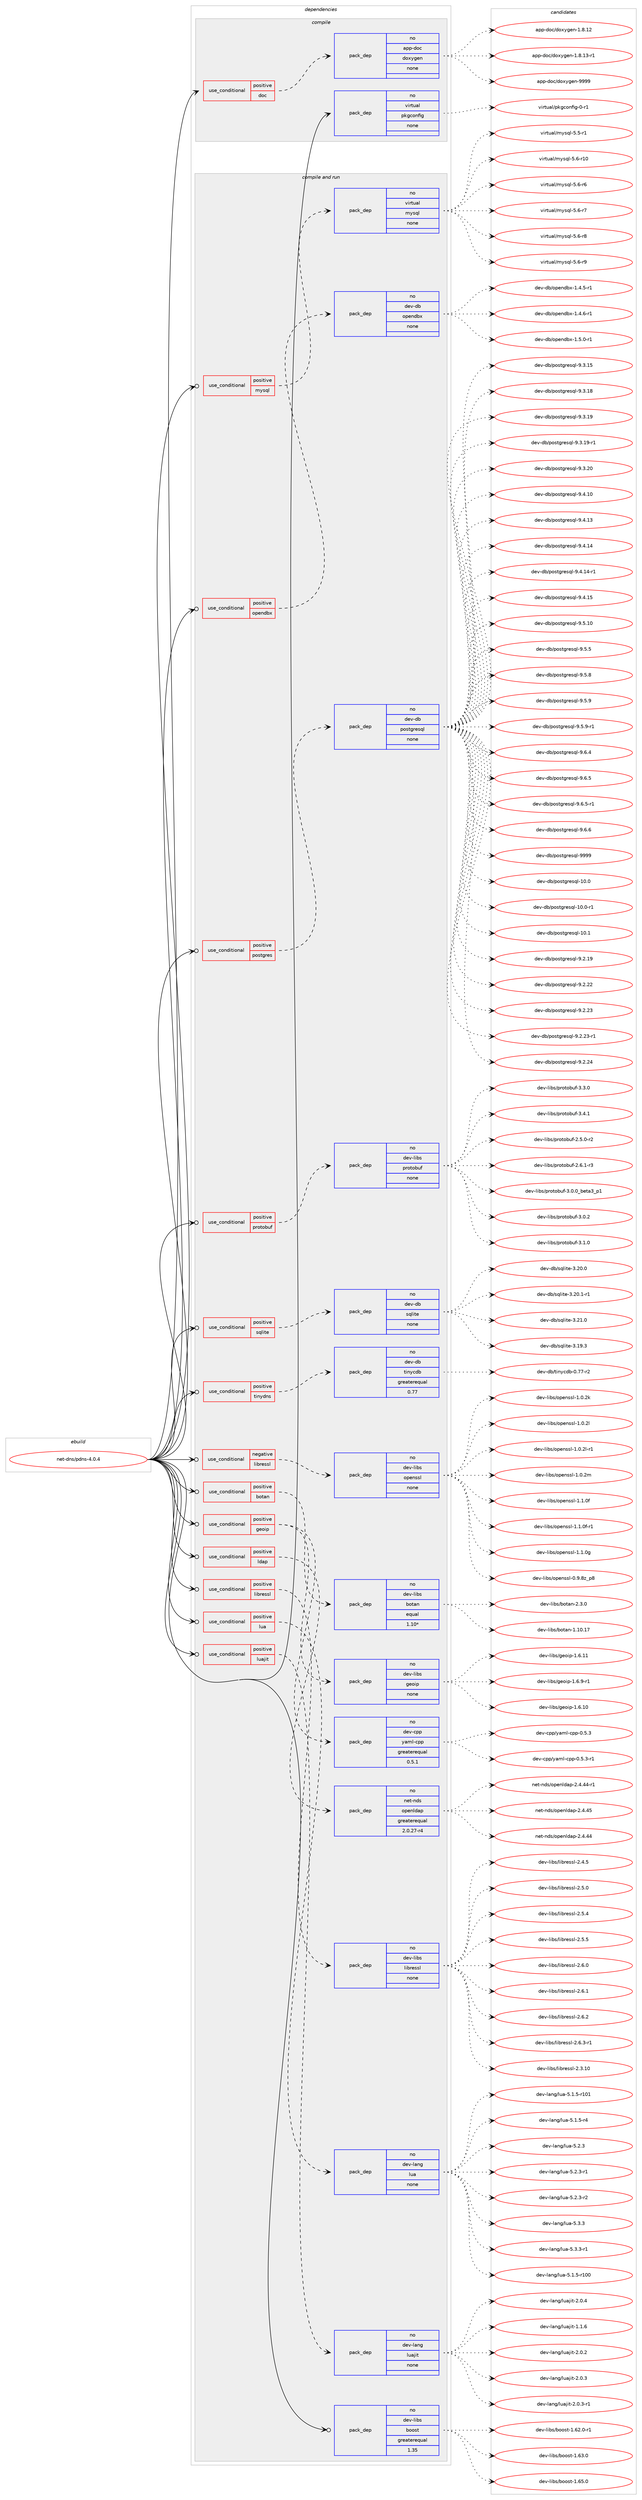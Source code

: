 digraph prolog {

# *************
# Graph options
# *************

newrank=true;
concentrate=true;
compound=true;
graph [rankdir=LR,fontname=Helvetica,fontsize=10,ranksep=1.5];#, ranksep=2.5, nodesep=0.2];
edge  [arrowhead=vee];
node  [fontname=Helvetica,fontsize=10];

# **********
# The ebuild
# **********

subgraph cluster_leftcol {
color=gray;
rank=same;
label=<<i>ebuild</i>>;
id [label="net-dns/pdns-4.0.4", color=red, width=4, href="../net-dns/pdns-4.0.4.svg"];
}

# ****************
# The dependencies
# ****************

subgraph cluster_midcol {
color=gray;
label=<<i>dependencies</i>>;
subgraph cluster_compile {
fillcolor="#eeeeee";
style=filled;
label=<<i>compile</i>>;
subgraph cond100988 {
dependency408165 [label=<<TABLE BORDER="0" CELLBORDER="1" CELLSPACING="0" CELLPADDING="4"><TR><TD ROWSPAN="3" CELLPADDING="10">use_conditional</TD></TR><TR><TD>positive</TD></TR><TR><TD>doc</TD></TR></TABLE>>, shape=none, color=red];
subgraph pack300445 {
dependency408166 [label=<<TABLE BORDER="0" CELLBORDER="1" CELLSPACING="0" CELLPADDING="4" WIDTH="220"><TR><TD ROWSPAN="6" CELLPADDING="30">pack_dep</TD></TR><TR><TD WIDTH="110">no</TD></TR><TR><TD>app-doc</TD></TR><TR><TD>doxygen</TD></TR><TR><TD>none</TD></TR><TR><TD></TD></TR></TABLE>>, shape=none, color=blue];
}
dependency408165:e -> dependency408166:w [weight=20,style="dashed",arrowhead="vee"];
}
id:e -> dependency408165:w [weight=20,style="solid",arrowhead="vee"];
subgraph pack300446 {
dependency408167 [label=<<TABLE BORDER="0" CELLBORDER="1" CELLSPACING="0" CELLPADDING="4" WIDTH="220"><TR><TD ROWSPAN="6" CELLPADDING="30">pack_dep</TD></TR><TR><TD WIDTH="110">no</TD></TR><TR><TD>virtual</TD></TR><TR><TD>pkgconfig</TD></TR><TR><TD>none</TD></TR><TR><TD></TD></TR></TABLE>>, shape=none, color=blue];
}
id:e -> dependency408167:w [weight=20,style="solid",arrowhead="vee"];
}
subgraph cluster_compileandrun {
fillcolor="#eeeeee";
style=filled;
label=<<i>compile and run</i>>;
subgraph cond100989 {
dependency408168 [label=<<TABLE BORDER="0" CELLBORDER="1" CELLSPACING="0" CELLPADDING="4"><TR><TD ROWSPAN="3" CELLPADDING="10">use_conditional</TD></TR><TR><TD>negative</TD></TR><TR><TD>libressl</TD></TR></TABLE>>, shape=none, color=red];
subgraph pack300447 {
dependency408169 [label=<<TABLE BORDER="0" CELLBORDER="1" CELLSPACING="0" CELLPADDING="4" WIDTH="220"><TR><TD ROWSPAN="6" CELLPADDING="30">pack_dep</TD></TR><TR><TD WIDTH="110">no</TD></TR><TR><TD>dev-libs</TD></TR><TR><TD>openssl</TD></TR><TR><TD>none</TD></TR><TR><TD></TD></TR></TABLE>>, shape=none, color=blue];
}
dependency408168:e -> dependency408169:w [weight=20,style="dashed",arrowhead="vee"];
}
id:e -> dependency408168:w [weight=20,style="solid",arrowhead="odotvee"];
subgraph cond100990 {
dependency408170 [label=<<TABLE BORDER="0" CELLBORDER="1" CELLSPACING="0" CELLPADDING="4"><TR><TD ROWSPAN="3" CELLPADDING="10">use_conditional</TD></TR><TR><TD>positive</TD></TR><TR><TD>botan</TD></TR></TABLE>>, shape=none, color=red];
subgraph pack300448 {
dependency408171 [label=<<TABLE BORDER="0" CELLBORDER="1" CELLSPACING="0" CELLPADDING="4" WIDTH="220"><TR><TD ROWSPAN="6" CELLPADDING="30">pack_dep</TD></TR><TR><TD WIDTH="110">no</TD></TR><TR><TD>dev-libs</TD></TR><TR><TD>botan</TD></TR><TR><TD>equal</TD></TR><TR><TD>1.10*</TD></TR></TABLE>>, shape=none, color=blue];
}
dependency408170:e -> dependency408171:w [weight=20,style="dashed",arrowhead="vee"];
}
id:e -> dependency408170:w [weight=20,style="solid",arrowhead="odotvee"];
subgraph cond100991 {
dependency408172 [label=<<TABLE BORDER="0" CELLBORDER="1" CELLSPACING="0" CELLPADDING="4"><TR><TD ROWSPAN="3" CELLPADDING="10">use_conditional</TD></TR><TR><TD>positive</TD></TR><TR><TD>geoip</TD></TR></TABLE>>, shape=none, color=red];
subgraph pack300449 {
dependency408173 [label=<<TABLE BORDER="0" CELLBORDER="1" CELLSPACING="0" CELLPADDING="4" WIDTH="220"><TR><TD ROWSPAN="6" CELLPADDING="30">pack_dep</TD></TR><TR><TD WIDTH="110">no</TD></TR><TR><TD>dev-cpp</TD></TR><TR><TD>yaml-cpp</TD></TR><TR><TD>greaterequal</TD></TR><TR><TD>0.5.1</TD></TR></TABLE>>, shape=none, color=blue];
}
dependency408172:e -> dependency408173:w [weight=20,style="dashed",arrowhead="vee"];
subgraph pack300450 {
dependency408174 [label=<<TABLE BORDER="0" CELLBORDER="1" CELLSPACING="0" CELLPADDING="4" WIDTH="220"><TR><TD ROWSPAN="6" CELLPADDING="30">pack_dep</TD></TR><TR><TD WIDTH="110">no</TD></TR><TR><TD>dev-libs</TD></TR><TR><TD>geoip</TD></TR><TR><TD>none</TD></TR><TR><TD></TD></TR></TABLE>>, shape=none, color=blue];
}
dependency408172:e -> dependency408174:w [weight=20,style="dashed",arrowhead="vee"];
}
id:e -> dependency408172:w [weight=20,style="solid",arrowhead="odotvee"];
subgraph cond100992 {
dependency408175 [label=<<TABLE BORDER="0" CELLBORDER="1" CELLSPACING="0" CELLPADDING="4"><TR><TD ROWSPAN="3" CELLPADDING="10">use_conditional</TD></TR><TR><TD>positive</TD></TR><TR><TD>ldap</TD></TR></TABLE>>, shape=none, color=red];
subgraph pack300451 {
dependency408176 [label=<<TABLE BORDER="0" CELLBORDER="1" CELLSPACING="0" CELLPADDING="4" WIDTH="220"><TR><TD ROWSPAN="6" CELLPADDING="30">pack_dep</TD></TR><TR><TD WIDTH="110">no</TD></TR><TR><TD>net-nds</TD></TR><TR><TD>openldap</TD></TR><TR><TD>greaterequal</TD></TR><TR><TD>2.0.27-r4</TD></TR></TABLE>>, shape=none, color=blue];
}
dependency408175:e -> dependency408176:w [weight=20,style="dashed",arrowhead="vee"];
}
id:e -> dependency408175:w [weight=20,style="solid",arrowhead="odotvee"];
subgraph cond100993 {
dependency408177 [label=<<TABLE BORDER="0" CELLBORDER="1" CELLSPACING="0" CELLPADDING="4"><TR><TD ROWSPAN="3" CELLPADDING="10">use_conditional</TD></TR><TR><TD>positive</TD></TR><TR><TD>libressl</TD></TR></TABLE>>, shape=none, color=red];
subgraph pack300452 {
dependency408178 [label=<<TABLE BORDER="0" CELLBORDER="1" CELLSPACING="0" CELLPADDING="4" WIDTH="220"><TR><TD ROWSPAN="6" CELLPADDING="30">pack_dep</TD></TR><TR><TD WIDTH="110">no</TD></TR><TR><TD>dev-libs</TD></TR><TR><TD>libressl</TD></TR><TR><TD>none</TD></TR><TR><TD></TD></TR></TABLE>>, shape=none, color=blue];
}
dependency408177:e -> dependency408178:w [weight=20,style="dashed",arrowhead="vee"];
}
id:e -> dependency408177:w [weight=20,style="solid",arrowhead="odotvee"];
subgraph cond100994 {
dependency408179 [label=<<TABLE BORDER="0" CELLBORDER="1" CELLSPACING="0" CELLPADDING="4"><TR><TD ROWSPAN="3" CELLPADDING="10">use_conditional</TD></TR><TR><TD>positive</TD></TR><TR><TD>lua</TD></TR></TABLE>>, shape=none, color=red];
subgraph pack300453 {
dependency408180 [label=<<TABLE BORDER="0" CELLBORDER="1" CELLSPACING="0" CELLPADDING="4" WIDTH="220"><TR><TD ROWSPAN="6" CELLPADDING="30">pack_dep</TD></TR><TR><TD WIDTH="110">no</TD></TR><TR><TD>dev-lang</TD></TR><TR><TD>lua</TD></TR><TR><TD>none</TD></TR><TR><TD></TD></TR></TABLE>>, shape=none, color=blue];
}
dependency408179:e -> dependency408180:w [weight=20,style="dashed",arrowhead="vee"];
}
id:e -> dependency408179:w [weight=20,style="solid",arrowhead="odotvee"];
subgraph cond100995 {
dependency408181 [label=<<TABLE BORDER="0" CELLBORDER="1" CELLSPACING="0" CELLPADDING="4"><TR><TD ROWSPAN="3" CELLPADDING="10">use_conditional</TD></TR><TR><TD>positive</TD></TR><TR><TD>luajit</TD></TR></TABLE>>, shape=none, color=red];
subgraph pack300454 {
dependency408182 [label=<<TABLE BORDER="0" CELLBORDER="1" CELLSPACING="0" CELLPADDING="4" WIDTH="220"><TR><TD ROWSPAN="6" CELLPADDING="30">pack_dep</TD></TR><TR><TD WIDTH="110">no</TD></TR><TR><TD>dev-lang</TD></TR><TR><TD>luajit</TD></TR><TR><TD>none</TD></TR><TR><TD></TD></TR></TABLE>>, shape=none, color=blue];
}
dependency408181:e -> dependency408182:w [weight=20,style="dashed",arrowhead="vee"];
}
id:e -> dependency408181:w [weight=20,style="solid",arrowhead="odotvee"];
subgraph cond100996 {
dependency408183 [label=<<TABLE BORDER="0" CELLBORDER="1" CELLSPACING="0" CELLPADDING="4"><TR><TD ROWSPAN="3" CELLPADDING="10">use_conditional</TD></TR><TR><TD>positive</TD></TR><TR><TD>mysql</TD></TR></TABLE>>, shape=none, color=red];
subgraph pack300455 {
dependency408184 [label=<<TABLE BORDER="0" CELLBORDER="1" CELLSPACING="0" CELLPADDING="4" WIDTH="220"><TR><TD ROWSPAN="6" CELLPADDING="30">pack_dep</TD></TR><TR><TD WIDTH="110">no</TD></TR><TR><TD>virtual</TD></TR><TR><TD>mysql</TD></TR><TR><TD>none</TD></TR><TR><TD></TD></TR></TABLE>>, shape=none, color=blue];
}
dependency408183:e -> dependency408184:w [weight=20,style="dashed",arrowhead="vee"];
}
id:e -> dependency408183:w [weight=20,style="solid",arrowhead="odotvee"];
subgraph cond100997 {
dependency408185 [label=<<TABLE BORDER="0" CELLBORDER="1" CELLSPACING="0" CELLPADDING="4"><TR><TD ROWSPAN="3" CELLPADDING="10">use_conditional</TD></TR><TR><TD>positive</TD></TR><TR><TD>opendbx</TD></TR></TABLE>>, shape=none, color=red];
subgraph pack300456 {
dependency408186 [label=<<TABLE BORDER="0" CELLBORDER="1" CELLSPACING="0" CELLPADDING="4" WIDTH="220"><TR><TD ROWSPAN="6" CELLPADDING="30">pack_dep</TD></TR><TR><TD WIDTH="110">no</TD></TR><TR><TD>dev-db</TD></TR><TR><TD>opendbx</TD></TR><TR><TD>none</TD></TR><TR><TD></TD></TR></TABLE>>, shape=none, color=blue];
}
dependency408185:e -> dependency408186:w [weight=20,style="dashed",arrowhead="vee"];
}
id:e -> dependency408185:w [weight=20,style="solid",arrowhead="odotvee"];
subgraph cond100998 {
dependency408187 [label=<<TABLE BORDER="0" CELLBORDER="1" CELLSPACING="0" CELLPADDING="4"><TR><TD ROWSPAN="3" CELLPADDING="10">use_conditional</TD></TR><TR><TD>positive</TD></TR><TR><TD>postgres</TD></TR></TABLE>>, shape=none, color=red];
subgraph pack300457 {
dependency408188 [label=<<TABLE BORDER="0" CELLBORDER="1" CELLSPACING="0" CELLPADDING="4" WIDTH="220"><TR><TD ROWSPAN="6" CELLPADDING="30">pack_dep</TD></TR><TR><TD WIDTH="110">no</TD></TR><TR><TD>dev-db</TD></TR><TR><TD>postgresql</TD></TR><TR><TD>none</TD></TR><TR><TD></TD></TR></TABLE>>, shape=none, color=blue];
}
dependency408187:e -> dependency408188:w [weight=20,style="dashed",arrowhead="vee"];
}
id:e -> dependency408187:w [weight=20,style="solid",arrowhead="odotvee"];
subgraph cond100999 {
dependency408189 [label=<<TABLE BORDER="0" CELLBORDER="1" CELLSPACING="0" CELLPADDING="4"><TR><TD ROWSPAN="3" CELLPADDING="10">use_conditional</TD></TR><TR><TD>positive</TD></TR><TR><TD>protobuf</TD></TR></TABLE>>, shape=none, color=red];
subgraph pack300458 {
dependency408190 [label=<<TABLE BORDER="0" CELLBORDER="1" CELLSPACING="0" CELLPADDING="4" WIDTH="220"><TR><TD ROWSPAN="6" CELLPADDING="30">pack_dep</TD></TR><TR><TD WIDTH="110">no</TD></TR><TR><TD>dev-libs</TD></TR><TR><TD>protobuf</TD></TR><TR><TD>none</TD></TR><TR><TD></TD></TR></TABLE>>, shape=none, color=blue];
}
dependency408189:e -> dependency408190:w [weight=20,style="dashed",arrowhead="vee"];
}
id:e -> dependency408189:w [weight=20,style="solid",arrowhead="odotvee"];
subgraph cond101000 {
dependency408191 [label=<<TABLE BORDER="0" CELLBORDER="1" CELLSPACING="0" CELLPADDING="4"><TR><TD ROWSPAN="3" CELLPADDING="10">use_conditional</TD></TR><TR><TD>positive</TD></TR><TR><TD>sqlite</TD></TR></TABLE>>, shape=none, color=red];
subgraph pack300459 {
dependency408192 [label=<<TABLE BORDER="0" CELLBORDER="1" CELLSPACING="0" CELLPADDING="4" WIDTH="220"><TR><TD ROWSPAN="6" CELLPADDING="30">pack_dep</TD></TR><TR><TD WIDTH="110">no</TD></TR><TR><TD>dev-db</TD></TR><TR><TD>sqlite</TD></TR><TR><TD>none</TD></TR><TR><TD></TD></TR></TABLE>>, shape=none, color=blue];
}
dependency408191:e -> dependency408192:w [weight=20,style="dashed",arrowhead="vee"];
}
id:e -> dependency408191:w [weight=20,style="solid",arrowhead="odotvee"];
subgraph cond101001 {
dependency408193 [label=<<TABLE BORDER="0" CELLBORDER="1" CELLSPACING="0" CELLPADDING="4"><TR><TD ROWSPAN="3" CELLPADDING="10">use_conditional</TD></TR><TR><TD>positive</TD></TR><TR><TD>tinydns</TD></TR></TABLE>>, shape=none, color=red];
subgraph pack300460 {
dependency408194 [label=<<TABLE BORDER="0" CELLBORDER="1" CELLSPACING="0" CELLPADDING="4" WIDTH="220"><TR><TD ROWSPAN="6" CELLPADDING="30">pack_dep</TD></TR><TR><TD WIDTH="110">no</TD></TR><TR><TD>dev-db</TD></TR><TR><TD>tinycdb</TD></TR><TR><TD>greaterequal</TD></TR><TR><TD>0.77</TD></TR></TABLE>>, shape=none, color=blue];
}
dependency408193:e -> dependency408194:w [weight=20,style="dashed",arrowhead="vee"];
}
id:e -> dependency408193:w [weight=20,style="solid",arrowhead="odotvee"];
subgraph pack300461 {
dependency408195 [label=<<TABLE BORDER="0" CELLBORDER="1" CELLSPACING="0" CELLPADDING="4" WIDTH="220"><TR><TD ROWSPAN="6" CELLPADDING="30">pack_dep</TD></TR><TR><TD WIDTH="110">no</TD></TR><TR><TD>dev-libs</TD></TR><TR><TD>boost</TD></TR><TR><TD>greaterequal</TD></TR><TR><TD>1.35</TD></TR></TABLE>>, shape=none, color=blue];
}
id:e -> dependency408195:w [weight=20,style="solid",arrowhead="odotvee"];
}
subgraph cluster_run {
fillcolor="#eeeeee";
style=filled;
label=<<i>run</i>>;
}
}

# **************
# The candidates
# **************

subgraph cluster_choices {
rank=same;
color=gray;
label=<<i>candidates</i>>;

subgraph choice300445 {
color=black;
nodesep=1;
choice9711211245100111994710011112012110310111045494656464950 [label="app-doc/doxygen-1.8.12", color=red, width=4,href="../app-doc/doxygen-1.8.12.svg"];
choice97112112451001119947100111120121103101110454946564649514511449 [label="app-doc/doxygen-1.8.13-r1", color=red, width=4,href="../app-doc/doxygen-1.8.13-r1.svg"];
choice971121124510011199471001111201211031011104557575757 [label="app-doc/doxygen-9999", color=red, width=4,href="../app-doc/doxygen-9999.svg"];
dependency408166:e -> choice9711211245100111994710011112012110310111045494656464950:w [style=dotted,weight="100"];
dependency408166:e -> choice97112112451001119947100111120121103101110454946564649514511449:w [style=dotted,weight="100"];
dependency408166:e -> choice971121124510011199471001111201211031011104557575757:w [style=dotted,weight="100"];
}
subgraph choice300446 {
color=black;
nodesep=1;
choice11810511411611797108471121071039911111010210510345484511449 [label="virtual/pkgconfig-0-r1", color=red, width=4,href="../virtual/pkgconfig-0-r1.svg"];
dependency408167:e -> choice11810511411611797108471121071039911111010210510345484511449:w [style=dotted,weight="100"];
}
subgraph choice300447 {
color=black;
nodesep=1;
choice1001011184510810598115471111121011101151151084548465746561229511256 [label="dev-libs/openssl-0.9.8z_p8", color=red, width=4,href="../dev-libs/openssl-0.9.8z_p8.svg"];
choice100101118451081059811547111112101110115115108454946484650107 [label="dev-libs/openssl-1.0.2k", color=red, width=4,href="../dev-libs/openssl-1.0.2k.svg"];
choice100101118451081059811547111112101110115115108454946484650108 [label="dev-libs/openssl-1.0.2l", color=red, width=4,href="../dev-libs/openssl-1.0.2l.svg"];
choice1001011184510810598115471111121011101151151084549464846501084511449 [label="dev-libs/openssl-1.0.2l-r1", color=red, width=4,href="../dev-libs/openssl-1.0.2l-r1.svg"];
choice100101118451081059811547111112101110115115108454946484650109 [label="dev-libs/openssl-1.0.2m", color=red, width=4,href="../dev-libs/openssl-1.0.2m.svg"];
choice100101118451081059811547111112101110115115108454946494648102 [label="dev-libs/openssl-1.1.0f", color=red, width=4,href="../dev-libs/openssl-1.1.0f.svg"];
choice1001011184510810598115471111121011101151151084549464946481024511449 [label="dev-libs/openssl-1.1.0f-r1", color=red, width=4,href="../dev-libs/openssl-1.1.0f-r1.svg"];
choice100101118451081059811547111112101110115115108454946494648103 [label="dev-libs/openssl-1.1.0g", color=red, width=4,href="../dev-libs/openssl-1.1.0g.svg"];
dependency408169:e -> choice1001011184510810598115471111121011101151151084548465746561229511256:w [style=dotted,weight="100"];
dependency408169:e -> choice100101118451081059811547111112101110115115108454946484650107:w [style=dotted,weight="100"];
dependency408169:e -> choice100101118451081059811547111112101110115115108454946484650108:w [style=dotted,weight="100"];
dependency408169:e -> choice1001011184510810598115471111121011101151151084549464846501084511449:w [style=dotted,weight="100"];
dependency408169:e -> choice100101118451081059811547111112101110115115108454946484650109:w [style=dotted,weight="100"];
dependency408169:e -> choice100101118451081059811547111112101110115115108454946494648102:w [style=dotted,weight="100"];
dependency408169:e -> choice1001011184510810598115471111121011101151151084549464946481024511449:w [style=dotted,weight="100"];
dependency408169:e -> choice100101118451081059811547111112101110115115108454946494648103:w [style=dotted,weight="100"];
}
subgraph choice300448 {
color=black;
nodesep=1;
choice10010111845108105981154798111116971104549464948464955 [label="dev-libs/botan-1.10.17", color=red, width=4,href="../dev-libs/botan-1.10.17.svg"];
choice1001011184510810598115479811111697110455046514648 [label="dev-libs/botan-2.3.0", color=red, width=4,href="../dev-libs/botan-2.3.0.svg"];
dependency408171:e -> choice10010111845108105981154798111116971104549464948464955:w [style=dotted,weight="100"];
dependency408171:e -> choice1001011184510810598115479811111697110455046514648:w [style=dotted,weight="100"];
}
subgraph choice300449 {
color=black;
nodesep=1;
choice100101118459911211247121971091084599112112454846534651 [label="dev-cpp/yaml-cpp-0.5.3", color=red, width=4,href="../dev-cpp/yaml-cpp-0.5.3.svg"];
choice1001011184599112112471219710910845991121124548465346514511449 [label="dev-cpp/yaml-cpp-0.5.3-r1", color=red, width=4,href="../dev-cpp/yaml-cpp-0.5.3-r1.svg"];
dependency408173:e -> choice100101118459911211247121971091084599112112454846534651:w [style=dotted,weight="100"];
dependency408173:e -> choice1001011184599112112471219710910845991121124548465346514511449:w [style=dotted,weight="100"];
}
subgraph choice300450 {
color=black;
nodesep=1;
choice10010111845108105981154710310111110511245494654464948 [label="dev-libs/geoip-1.6.10", color=red, width=4,href="../dev-libs/geoip-1.6.10.svg"];
choice10010111845108105981154710310111110511245494654464949 [label="dev-libs/geoip-1.6.11", color=red, width=4,href="../dev-libs/geoip-1.6.11.svg"];
choice1001011184510810598115471031011111051124549465446574511449 [label="dev-libs/geoip-1.6.9-r1", color=red, width=4,href="../dev-libs/geoip-1.6.9-r1.svg"];
dependency408174:e -> choice10010111845108105981154710310111110511245494654464948:w [style=dotted,weight="100"];
dependency408174:e -> choice10010111845108105981154710310111110511245494654464949:w [style=dotted,weight="100"];
dependency408174:e -> choice1001011184510810598115471031011111051124549465446574511449:w [style=dotted,weight="100"];
}
subgraph choice300451 {
color=black;
nodesep=1;
choice11010111645110100115471111121011101081009711245504652465252 [label="net-nds/openldap-2.4.44", color=red, width=4,href="../net-nds/openldap-2.4.44.svg"];
choice110101116451101001154711111210111010810097112455046524652524511449 [label="net-nds/openldap-2.4.44-r1", color=red, width=4,href="../net-nds/openldap-2.4.44-r1.svg"];
choice11010111645110100115471111121011101081009711245504652465253 [label="net-nds/openldap-2.4.45", color=red, width=4,href="../net-nds/openldap-2.4.45.svg"];
dependency408176:e -> choice11010111645110100115471111121011101081009711245504652465252:w [style=dotted,weight="100"];
dependency408176:e -> choice110101116451101001154711111210111010810097112455046524652524511449:w [style=dotted,weight="100"];
dependency408176:e -> choice11010111645110100115471111121011101081009711245504652465253:w [style=dotted,weight="100"];
}
subgraph choice300452 {
color=black;
nodesep=1;
choice1001011184510810598115471081059811410111511510845504651464948 [label="dev-libs/libressl-2.3.10", color=red, width=4,href="../dev-libs/libressl-2.3.10.svg"];
choice10010111845108105981154710810598114101115115108455046524653 [label="dev-libs/libressl-2.4.5", color=red, width=4,href="../dev-libs/libressl-2.4.5.svg"];
choice10010111845108105981154710810598114101115115108455046534648 [label="dev-libs/libressl-2.5.0", color=red, width=4,href="../dev-libs/libressl-2.5.0.svg"];
choice10010111845108105981154710810598114101115115108455046534652 [label="dev-libs/libressl-2.5.4", color=red, width=4,href="../dev-libs/libressl-2.5.4.svg"];
choice10010111845108105981154710810598114101115115108455046534653 [label="dev-libs/libressl-2.5.5", color=red, width=4,href="../dev-libs/libressl-2.5.5.svg"];
choice10010111845108105981154710810598114101115115108455046544648 [label="dev-libs/libressl-2.6.0", color=red, width=4,href="../dev-libs/libressl-2.6.0.svg"];
choice10010111845108105981154710810598114101115115108455046544649 [label="dev-libs/libressl-2.6.1", color=red, width=4,href="../dev-libs/libressl-2.6.1.svg"];
choice10010111845108105981154710810598114101115115108455046544650 [label="dev-libs/libressl-2.6.2", color=red, width=4,href="../dev-libs/libressl-2.6.2.svg"];
choice100101118451081059811547108105981141011151151084550465446514511449 [label="dev-libs/libressl-2.6.3-r1", color=red, width=4,href="../dev-libs/libressl-2.6.3-r1.svg"];
dependency408178:e -> choice1001011184510810598115471081059811410111511510845504651464948:w [style=dotted,weight="100"];
dependency408178:e -> choice10010111845108105981154710810598114101115115108455046524653:w [style=dotted,weight="100"];
dependency408178:e -> choice10010111845108105981154710810598114101115115108455046534648:w [style=dotted,weight="100"];
dependency408178:e -> choice10010111845108105981154710810598114101115115108455046534652:w [style=dotted,weight="100"];
dependency408178:e -> choice10010111845108105981154710810598114101115115108455046534653:w [style=dotted,weight="100"];
dependency408178:e -> choice10010111845108105981154710810598114101115115108455046544648:w [style=dotted,weight="100"];
dependency408178:e -> choice10010111845108105981154710810598114101115115108455046544649:w [style=dotted,weight="100"];
dependency408178:e -> choice10010111845108105981154710810598114101115115108455046544650:w [style=dotted,weight="100"];
dependency408178:e -> choice100101118451081059811547108105981141011151151084550465446514511449:w [style=dotted,weight="100"];
}
subgraph choice300453 {
color=black;
nodesep=1;
choice1001011184510897110103471081179745534649465345114494848 [label="dev-lang/lua-5.1.5-r100", color=red, width=4,href="../dev-lang/lua-5.1.5-r100.svg"];
choice1001011184510897110103471081179745534649465345114494849 [label="dev-lang/lua-5.1.5-r101", color=red, width=4,href="../dev-lang/lua-5.1.5-r101.svg"];
choice100101118451089711010347108117974553464946534511452 [label="dev-lang/lua-5.1.5-r4", color=red, width=4,href="../dev-lang/lua-5.1.5-r4.svg"];
choice10010111845108971101034710811797455346504651 [label="dev-lang/lua-5.2.3", color=red, width=4,href="../dev-lang/lua-5.2.3.svg"];
choice100101118451089711010347108117974553465046514511449 [label="dev-lang/lua-5.2.3-r1", color=red, width=4,href="../dev-lang/lua-5.2.3-r1.svg"];
choice100101118451089711010347108117974553465046514511450 [label="dev-lang/lua-5.2.3-r2", color=red, width=4,href="../dev-lang/lua-5.2.3-r2.svg"];
choice10010111845108971101034710811797455346514651 [label="dev-lang/lua-5.3.3", color=red, width=4,href="../dev-lang/lua-5.3.3.svg"];
choice100101118451089711010347108117974553465146514511449 [label="dev-lang/lua-5.3.3-r1", color=red, width=4,href="../dev-lang/lua-5.3.3-r1.svg"];
dependency408180:e -> choice1001011184510897110103471081179745534649465345114494848:w [style=dotted,weight="100"];
dependency408180:e -> choice1001011184510897110103471081179745534649465345114494849:w [style=dotted,weight="100"];
dependency408180:e -> choice100101118451089711010347108117974553464946534511452:w [style=dotted,weight="100"];
dependency408180:e -> choice10010111845108971101034710811797455346504651:w [style=dotted,weight="100"];
dependency408180:e -> choice100101118451089711010347108117974553465046514511449:w [style=dotted,weight="100"];
dependency408180:e -> choice100101118451089711010347108117974553465046514511450:w [style=dotted,weight="100"];
dependency408180:e -> choice10010111845108971101034710811797455346514651:w [style=dotted,weight="100"];
dependency408180:e -> choice100101118451089711010347108117974553465146514511449:w [style=dotted,weight="100"];
}
subgraph choice300454 {
color=black;
nodesep=1;
choice10010111845108971101034710811797106105116454946494654 [label="dev-lang/luajit-1.1.6", color=red, width=4,href="../dev-lang/luajit-1.1.6.svg"];
choice10010111845108971101034710811797106105116455046484650 [label="dev-lang/luajit-2.0.2", color=red, width=4,href="../dev-lang/luajit-2.0.2.svg"];
choice10010111845108971101034710811797106105116455046484651 [label="dev-lang/luajit-2.0.3", color=red, width=4,href="../dev-lang/luajit-2.0.3.svg"];
choice100101118451089711010347108117971061051164550464846514511449 [label="dev-lang/luajit-2.0.3-r1", color=red, width=4,href="../dev-lang/luajit-2.0.3-r1.svg"];
choice10010111845108971101034710811797106105116455046484652 [label="dev-lang/luajit-2.0.4", color=red, width=4,href="../dev-lang/luajit-2.0.4.svg"];
dependency408182:e -> choice10010111845108971101034710811797106105116454946494654:w [style=dotted,weight="100"];
dependency408182:e -> choice10010111845108971101034710811797106105116455046484650:w [style=dotted,weight="100"];
dependency408182:e -> choice10010111845108971101034710811797106105116455046484651:w [style=dotted,weight="100"];
dependency408182:e -> choice100101118451089711010347108117971061051164550464846514511449:w [style=dotted,weight="100"];
dependency408182:e -> choice10010111845108971101034710811797106105116455046484652:w [style=dotted,weight="100"];
}
subgraph choice300455 {
color=black;
nodesep=1;
choice1181051141161179710847109121115113108455346534511449 [label="virtual/mysql-5.5-r1", color=red, width=4,href="../virtual/mysql-5.5-r1.svg"];
choice118105114116117971084710912111511310845534654451144948 [label="virtual/mysql-5.6-r10", color=red, width=4,href="../virtual/mysql-5.6-r10.svg"];
choice1181051141161179710847109121115113108455346544511454 [label="virtual/mysql-5.6-r6", color=red, width=4,href="../virtual/mysql-5.6-r6.svg"];
choice1181051141161179710847109121115113108455346544511455 [label="virtual/mysql-5.6-r7", color=red, width=4,href="../virtual/mysql-5.6-r7.svg"];
choice1181051141161179710847109121115113108455346544511456 [label="virtual/mysql-5.6-r8", color=red, width=4,href="../virtual/mysql-5.6-r8.svg"];
choice1181051141161179710847109121115113108455346544511457 [label="virtual/mysql-5.6-r9", color=red, width=4,href="../virtual/mysql-5.6-r9.svg"];
dependency408184:e -> choice1181051141161179710847109121115113108455346534511449:w [style=dotted,weight="100"];
dependency408184:e -> choice118105114116117971084710912111511310845534654451144948:w [style=dotted,weight="100"];
dependency408184:e -> choice1181051141161179710847109121115113108455346544511454:w [style=dotted,weight="100"];
dependency408184:e -> choice1181051141161179710847109121115113108455346544511455:w [style=dotted,weight="100"];
dependency408184:e -> choice1181051141161179710847109121115113108455346544511456:w [style=dotted,weight="100"];
dependency408184:e -> choice1181051141161179710847109121115113108455346544511457:w [style=dotted,weight="100"];
}
subgraph choice300456 {
color=black;
nodesep=1;
choice100101118451009847111112101110100981204549465246534511449 [label="dev-db/opendbx-1.4.5-r1", color=red, width=4,href="../dev-db/opendbx-1.4.5-r1.svg"];
choice100101118451009847111112101110100981204549465246544511449 [label="dev-db/opendbx-1.4.6-r1", color=red, width=4,href="../dev-db/opendbx-1.4.6-r1.svg"];
choice100101118451009847111112101110100981204549465346484511449 [label="dev-db/opendbx-1.5.0-r1", color=red, width=4,href="../dev-db/opendbx-1.5.0-r1.svg"];
dependency408186:e -> choice100101118451009847111112101110100981204549465246534511449:w [style=dotted,weight="100"];
dependency408186:e -> choice100101118451009847111112101110100981204549465246544511449:w [style=dotted,weight="100"];
dependency408186:e -> choice100101118451009847111112101110100981204549465346484511449:w [style=dotted,weight="100"];
}
subgraph choice300457 {
color=black;
nodesep=1;
choice1001011184510098471121111151161031141011151131084549484648 [label="dev-db/postgresql-10.0", color=red, width=4,href="../dev-db/postgresql-10.0.svg"];
choice10010111845100984711211111511610311410111511310845494846484511449 [label="dev-db/postgresql-10.0-r1", color=red, width=4,href="../dev-db/postgresql-10.0-r1.svg"];
choice1001011184510098471121111151161031141011151131084549484649 [label="dev-db/postgresql-10.1", color=red, width=4,href="../dev-db/postgresql-10.1.svg"];
choice10010111845100984711211111511610311410111511310845574650464957 [label="dev-db/postgresql-9.2.19", color=red, width=4,href="../dev-db/postgresql-9.2.19.svg"];
choice10010111845100984711211111511610311410111511310845574650465050 [label="dev-db/postgresql-9.2.22", color=red, width=4,href="../dev-db/postgresql-9.2.22.svg"];
choice10010111845100984711211111511610311410111511310845574650465051 [label="dev-db/postgresql-9.2.23", color=red, width=4,href="../dev-db/postgresql-9.2.23.svg"];
choice100101118451009847112111115116103114101115113108455746504650514511449 [label="dev-db/postgresql-9.2.23-r1", color=red, width=4,href="../dev-db/postgresql-9.2.23-r1.svg"];
choice10010111845100984711211111511610311410111511310845574650465052 [label="dev-db/postgresql-9.2.24", color=red, width=4,href="../dev-db/postgresql-9.2.24.svg"];
choice10010111845100984711211111511610311410111511310845574651464953 [label="dev-db/postgresql-9.3.15", color=red, width=4,href="../dev-db/postgresql-9.3.15.svg"];
choice10010111845100984711211111511610311410111511310845574651464956 [label="dev-db/postgresql-9.3.18", color=red, width=4,href="../dev-db/postgresql-9.3.18.svg"];
choice10010111845100984711211111511610311410111511310845574651464957 [label="dev-db/postgresql-9.3.19", color=red, width=4,href="../dev-db/postgresql-9.3.19.svg"];
choice100101118451009847112111115116103114101115113108455746514649574511449 [label="dev-db/postgresql-9.3.19-r1", color=red, width=4,href="../dev-db/postgresql-9.3.19-r1.svg"];
choice10010111845100984711211111511610311410111511310845574651465048 [label="dev-db/postgresql-9.3.20", color=red, width=4,href="../dev-db/postgresql-9.3.20.svg"];
choice10010111845100984711211111511610311410111511310845574652464948 [label="dev-db/postgresql-9.4.10", color=red, width=4,href="../dev-db/postgresql-9.4.10.svg"];
choice10010111845100984711211111511610311410111511310845574652464951 [label="dev-db/postgresql-9.4.13", color=red, width=4,href="../dev-db/postgresql-9.4.13.svg"];
choice10010111845100984711211111511610311410111511310845574652464952 [label="dev-db/postgresql-9.4.14", color=red, width=4,href="../dev-db/postgresql-9.4.14.svg"];
choice100101118451009847112111115116103114101115113108455746524649524511449 [label="dev-db/postgresql-9.4.14-r1", color=red, width=4,href="../dev-db/postgresql-9.4.14-r1.svg"];
choice10010111845100984711211111511610311410111511310845574652464953 [label="dev-db/postgresql-9.4.15", color=red, width=4,href="../dev-db/postgresql-9.4.15.svg"];
choice10010111845100984711211111511610311410111511310845574653464948 [label="dev-db/postgresql-9.5.10", color=red, width=4,href="../dev-db/postgresql-9.5.10.svg"];
choice100101118451009847112111115116103114101115113108455746534653 [label="dev-db/postgresql-9.5.5", color=red, width=4,href="../dev-db/postgresql-9.5.5.svg"];
choice100101118451009847112111115116103114101115113108455746534656 [label="dev-db/postgresql-9.5.8", color=red, width=4,href="../dev-db/postgresql-9.5.8.svg"];
choice100101118451009847112111115116103114101115113108455746534657 [label="dev-db/postgresql-9.5.9", color=red, width=4,href="../dev-db/postgresql-9.5.9.svg"];
choice1001011184510098471121111151161031141011151131084557465346574511449 [label="dev-db/postgresql-9.5.9-r1", color=red, width=4,href="../dev-db/postgresql-9.5.9-r1.svg"];
choice100101118451009847112111115116103114101115113108455746544652 [label="dev-db/postgresql-9.6.4", color=red, width=4,href="../dev-db/postgresql-9.6.4.svg"];
choice100101118451009847112111115116103114101115113108455746544653 [label="dev-db/postgresql-9.6.5", color=red, width=4,href="../dev-db/postgresql-9.6.5.svg"];
choice1001011184510098471121111151161031141011151131084557465446534511449 [label="dev-db/postgresql-9.6.5-r1", color=red, width=4,href="../dev-db/postgresql-9.6.5-r1.svg"];
choice100101118451009847112111115116103114101115113108455746544654 [label="dev-db/postgresql-9.6.6", color=red, width=4,href="../dev-db/postgresql-9.6.6.svg"];
choice1001011184510098471121111151161031141011151131084557575757 [label="dev-db/postgresql-9999", color=red, width=4,href="../dev-db/postgresql-9999.svg"];
dependency408188:e -> choice1001011184510098471121111151161031141011151131084549484648:w [style=dotted,weight="100"];
dependency408188:e -> choice10010111845100984711211111511610311410111511310845494846484511449:w [style=dotted,weight="100"];
dependency408188:e -> choice1001011184510098471121111151161031141011151131084549484649:w [style=dotted,weight="100"];
dependency408188:e -> choice10010111845100984711211111511610311410111511310845574650464957:w [style=dotted,weight="100"];
dependency408188:e -> choice10010111845100984711211111511610311410111511310845574650465050:w [style=dotted,weight="100"];
dependency408188:e -> choice10010111845100984711211111511610311410111511310845574650465051:w [style=dotted,weight="100"];
dependency408188:e -> choice100101118451009847112111115116103114101115113108455746504650514511449:w [style=dotted,weight="100"];
dependency408188:e -> choice10010111845100984711211111511610311410111511310845574650465052:w [style=dotted,weight="100"];
dependency408188:e -> choice10010111845100984711211111511610311410111511310845574651464953:w [style=dotted,weight="100"];
dependency408188:e -> choice10010111845100984711211111511610311410111511310845574651464956:w [style=dotted,weight="100"];
dependency408188:e -> choice10010111845100984711211111511610311410111511310845574651464957:w [style=dotted,weight="100"];
dependency408188:e -> choice100101118451009847112111115116103114101115113108455746514649574511449:w [style=dotted,weight="100"];
dependency408188:e -> choice10010111845100984711211111511610311410111511310845574651465048:w [style=dotted,weight="100"];
dependency408188:e -> choice10010111845100984711211111511610311410111511310845574652464948:w [style=dotted,weight="100"];
dependency408188:e -> choice10010111845100984711211111511610311410111511310845574652464951:w [style=dotted,weight="100"];
dependency408188:e -> choice10010111845100984711211111511610311410111511310845574652464952:w [style=dotted,weight="100"];
dependency408188:e -> choice100101118451009847112111115116103114101115113108455746524649524511449:w [style=dotted,weight="100"];
dependency408188:e -> choice10010111845100984711211111511610311410111511310845574652464953:w [style=dotted,weight="100"];
dependency408188:e -> choice10010111845100984711211111511610311410111511310845574653464948:w [style=dotted,weight="100"];
dependency408188:e -> choice100101118451009847112111115116103114101115113108455746534653:w [style=dotted,weight="100"];
dependency408188:e -> choice100101118451009847112111115116103114101115113108455746534656:w [style=dotted,weight="100"];
dependency408188:e -> choice100101118451009847112111115116103114101115113108455746534657:w [style=dotted,weight="100"];
dependency408188:e -> choice1001011184510098471121111151161031141011151131084557465346574511449:w [style=dotted,weight="100"];
dependency408188:e -> choice100101118451009847112111115116103114101115113108455746544652:w [style=dotted,weight="100"];
dependency408188:e -> choice100101118451009847112111115116103114101115113108455746544653:w [style=dotted,weight="100"];
dependency408188:e -> choice1001011184510098471121111151161031141011151131084557465446534511449:w [style=dotted,weight="100"];
dependency408188:e -> choice100101118451009847112111115116103114101115113108455746544654:w [style=dotted,weight="100"];
dependency408188:e -> choice1001011184510098471121111151161031141011151131084557575757:w [style=dotted,weight="100"];
}
subgraph choice300458 {
color=black;
nodesep=1;
choice100101118451081059811547112114111116111981171024550465346484511450 [label="dev-libs/protobuf-2.5.0-r2", color=red, width=4,href="../dev-libs/protobuf-2.5.0-r2.svg"];
choice100101118451081059811547112114111116111981171024550465446494511451 [label="dev-libs/protobuf-2.6.1-r3", color=red, width=4,href="../dev-libs/protobuf-2.6.1-r3.svg"];
choice10010111845108105981154711211411111611198117102455146484648959810111697519511249 [label="dev-libs/protobuf-3.0.0_beta3_p1", color=red, width=4,href="../dev-libs/protobuf-3.0.0_beta3_p1.svg"];
choice10010111845108105981154711211411111611198117102455146484650 [label="dev-libs/protobuf-3.0.2", color=red, width=4,href="../dev-libs/protobuf-3.0.2.svg"];
choice10010111845108105981154711211411111611198117102455146494648 [label="dev-libs/protobuf-3.1.0", color=red, width=4,href="../dev-libs/protobuf-3.1.0.svg"];
choice10010111845108105981154711211411111611198117102455146514648 [label="dev-libs/protobuf-3.3.0", color=red, width=4,href="../dev-libs/protobuf-3.3.0.svg"];
choice10010111845108105981154711211411111611198117102455146524649 [label="dev-libs/protobuf-3.4.1", color=red, width=4,href="../dev-libs/protobuf-3.4.1.svg"];
dependency408190:e -> choice100101118451081059811547112114111116111981171024550465346484511450:w [style=dotted,weight="100"];
dependency408190:e -> choice100101118451081059811547112114111116111981171024550465446494511451:w [style=dotted,weight="100"];
dependency408190:e -> choice10010111845108105981154711211411111611198117102455146484648959810111697519511249:w [style=dotted,weight="100"];
dependency408190:e -> choice10010111845108105981154711211411111611198117102455146484650:w [style=dotted,weight="100"];
dependency408190:e -> choice10010111845108105981154711211411111611198117102455146494648:w [style=dotted,weight="100"];
dependency408190:e -> choice10010111845108105981154711211411111611198117102455146514648:w [style=dotted,weight="100"];
dependency408190:e -> choice10010111845108105981154711211411111611198117102455146524649:w [style=dotted,weight="100"];
}
subgraph choice300459 {
color=black;
nodesep=1;
choice10010111845100984711511310810511610145514649574651 [label="dev-db/sqlite-3.19.3", color=red, width=4,href="../dev-db/sqlite-3.19.3.svg"];
choice10010111845100984711511310810511610145514650484648 [label="dev-db/sqlite-3.20.0", color=red, width=4,href="../dev-db/sqlite-3.20.0.svg"];
choice100101118451009847115113108105116101455146504846494511449 [label="dev-db/sqlite-3.20.1-r1", color=red, width=4,href="../dev-db/sqlite-3.20.1-r1.svg"];
choice10010111845100984711511310810511610145514650494648 [label="dev-db/sqlite-3.21.0", color=red, width=4,href="../dev-db/sqlite-3.21.0.svg"];
dependency408192:e -> choice10010111845100984711511310810511610145514649574651:w [style=dotted,weight="100"];
dependency408192:e -> choice10010111845100984711511310810511610145514650484648:w [style=dotted,weight="100"];
dependency408192:e -> choice100101118451009847115113108105116101455146504846494511449:w [style=dotted,weight="100"];
dependency408192:e -> choice10010111845100984711511310810511610145514650494648:w [style=dotted,weight="100"];
}
subgraph choice300460 {
color=black;
nodesep=1;
choice100101118451009847116105110121991009845484655554511450 [label="dev-db/tinycdb-0.77-r2", color=red, width=4,href="../dev-db/tinycdb-0.77-r2.svg"];
dependency408194:e -> choice100101118451009847116105110121991009845484655554511450:w [style=dotted,weight="100"];
}
subgraph choice300461 {
color=black;
nodesep=1;
choice10010111845108105981154798111111115116454946545046484511449 [label="dev-libs/boost-1.62.0-r1", color=red, width=4,href="../dev-libs/boost-1.62.0-r1.svg"];
choice1001011184510810598115479811111111511645494654514648 [label="dev-libs/boost-1.63.0", color=red, width=4,href="../dev-libs/boost-1.63.0.svg"];
choice1001011184510810598115479811111111511645494654534648 [label="dev-libs/boost-1.65.0", color=red, width=4,href="../dev-libs/boost-1.65.0.svg"];
dependency408195:e -> choice10010111845108105981154798111111115116454946545046484511449:w [style=dotted,weight="100"];
dependency408195:e -> choice1001011184510810598115479811111111511645494654514648:w [style=dotted,weight="100"];
dependency408195:e -> choice1001011184510810598115479811111111511645494654534648:w [style=dotted,weight="100"];
}
}

}
